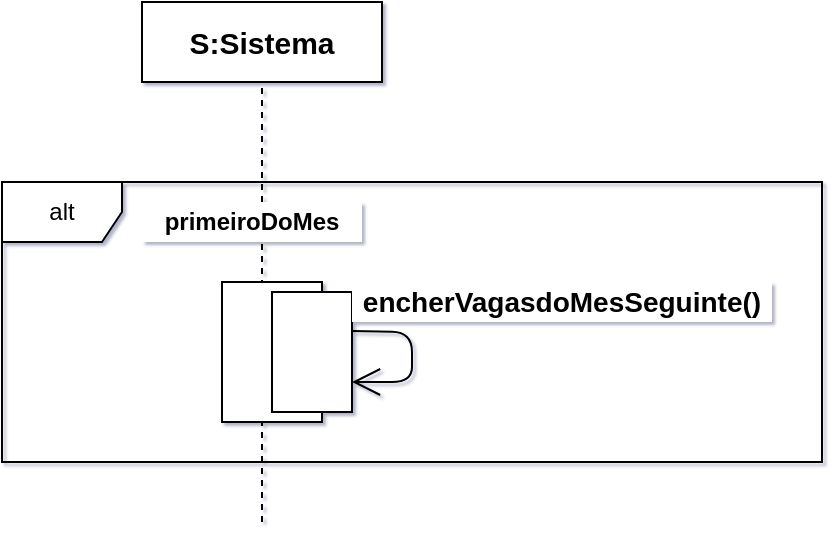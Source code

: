 <mxfile version="14.2.4" type="device"><diagram id="UjZJxm_dOpyjMKOKkHtD" name="Page-1"><mxGraphModel dx="1038" dy="491" grid="1" gridSize="10" guides="1" tooltips="1" connect="1" arrows="1" fold="1" page="1" pageScale="1" pageWidth="1169" pageHeight="827" math="0" shadow="1"><root><mxCell id="0"/><mxCell id="1" parent="0"/><mxCell id="d26qn9MRiaA4M_4PIfUG-3" value="&lt;span style=&quot;font-size: 15px&quot;&gt;&lt;b&gt;S:Sistema&lt;/b&gt;&lt;/span&gt;" style="text;html=1;align=center;verticalAlign=middle;whiteSpace=wrap;rounded=0;fillColor=#ffffff;strokeColor=#000000;" parent="1" vertex="1"><mxGeometry x="100" y="100" width="120" height="40" as="geometry"/></mxCell><mxCell id="d26qn9MRiaA4M_4PIfUG-6" value="" style="endArrow=none;dashed=1;html=1;entryX=0.5;entryY=1;entryDx=0;entryDy=0;" parent="1" target="d26qn9MRiaA4M_4PIfUG-3" edge="1"><mxGeometry width="50" height="50" relative="1" as="geometry"><mxPoint x="160" y="260" as="sourcePoint"/><mxPoint x="-100" y="340" as="targetPoint"/></mxGeometry></mxCell><mxCell id="d26qn9MRiaA4M_4PIfUG-14" value="" style="endArrow=none;dashed=1;html=1;entryX=0.5;entryY=1;entryDx=0;entryDy=0;" parent="1" edge="1"><mxGeometry width="50" height="50" relative="1" as="geometry"><mxPoint x="160" y="360" as="sourcePoint"/><mxPoint x="160" y="250" as="targetPoint"/></mxGeometry></mxCell><mxCell id="d26qn9MRiaA4M_4PIfUG-33" value="alt" style="shape=umlFrame;whiteSpace=wrap;html=1;strokeColor=#000000;fillColor=#ffffff;" parent="1" vertex="1"><mxGeometry x="30" y="190" width="410" height="140" as="geometry"/></mxCell><mxCell id="d26qn9MRiaA4M_4PIfUG-35" value="&lt;b&gt;primeiroDoMes&lt;/b&gt;" style="text;html=1;strokeColor=none;align=center;verticalAlign=middle;whiteSpace=wrap;rounded=0;fillColor=#ffffff;" parent="1" vertex="1"><mxGeometry x="100" y="200" width="110" height="20" as="geometry"/></mxCell><mxCell id="d26qn9MRiaA4M_4PIfUG-36" value="" style="rounded=0;whiteSpace=wrap;html=1;strokeColor=#000000;fillColor=#ffffff;" parent="1" vertex="1"><mxGeometry x="140" y="240" width="50" height="70" as="geometry"/></mxCell><mxCell id="d26qn9MRiaA4M_4PIfUG-37" value="" style="rounded=0;whiteSpace=wrap;html=1;strokeColor=#000000;fillColor=#ffffff;" parent="1" vertex="1"><mxGeometry x="165" y="245" width="40" height="60" as="geometry"/></mxCell><mxCell id="d26qn9MRiaA4M_4PIfUG-38" value="" style="endArrow=open;endFill=1;endSize=12;html=1;entryX=1;entryY=0.75;entryDx=0;entryDy=0;" parent="1" target="d26qn9MRiaA4M_4PIfUG-37" edge="1"><mxGeometry width="160" relative="1" as="geometry"><mxPoint x="205" y="264.5" as="sourcePoint"/><mxPoint x="365" y="264.5" as="targetPoint"/><Array as="points"><mxPoint x="235" y="265"/><mxPoint x="235" y="290"/></Array></mxGeometry></mxCell><mxCell id="d26qn9MRiaA4M_4PIfUG-39" value="encherVagasdoMesSeguinte()" style="text;html=1;strokeColor=none;align=center;verticalAlign=middle;whiteSpace=wrap;rounded=0;fontStyle=1;fontSize=14;fillColor=#ffffff;" parent="1" vertex="1"><mxGeometry x="205" y="240" width="210" height="20" as="geometry"/></mxCell></root></mxGraphModel></diagram></mxfile>